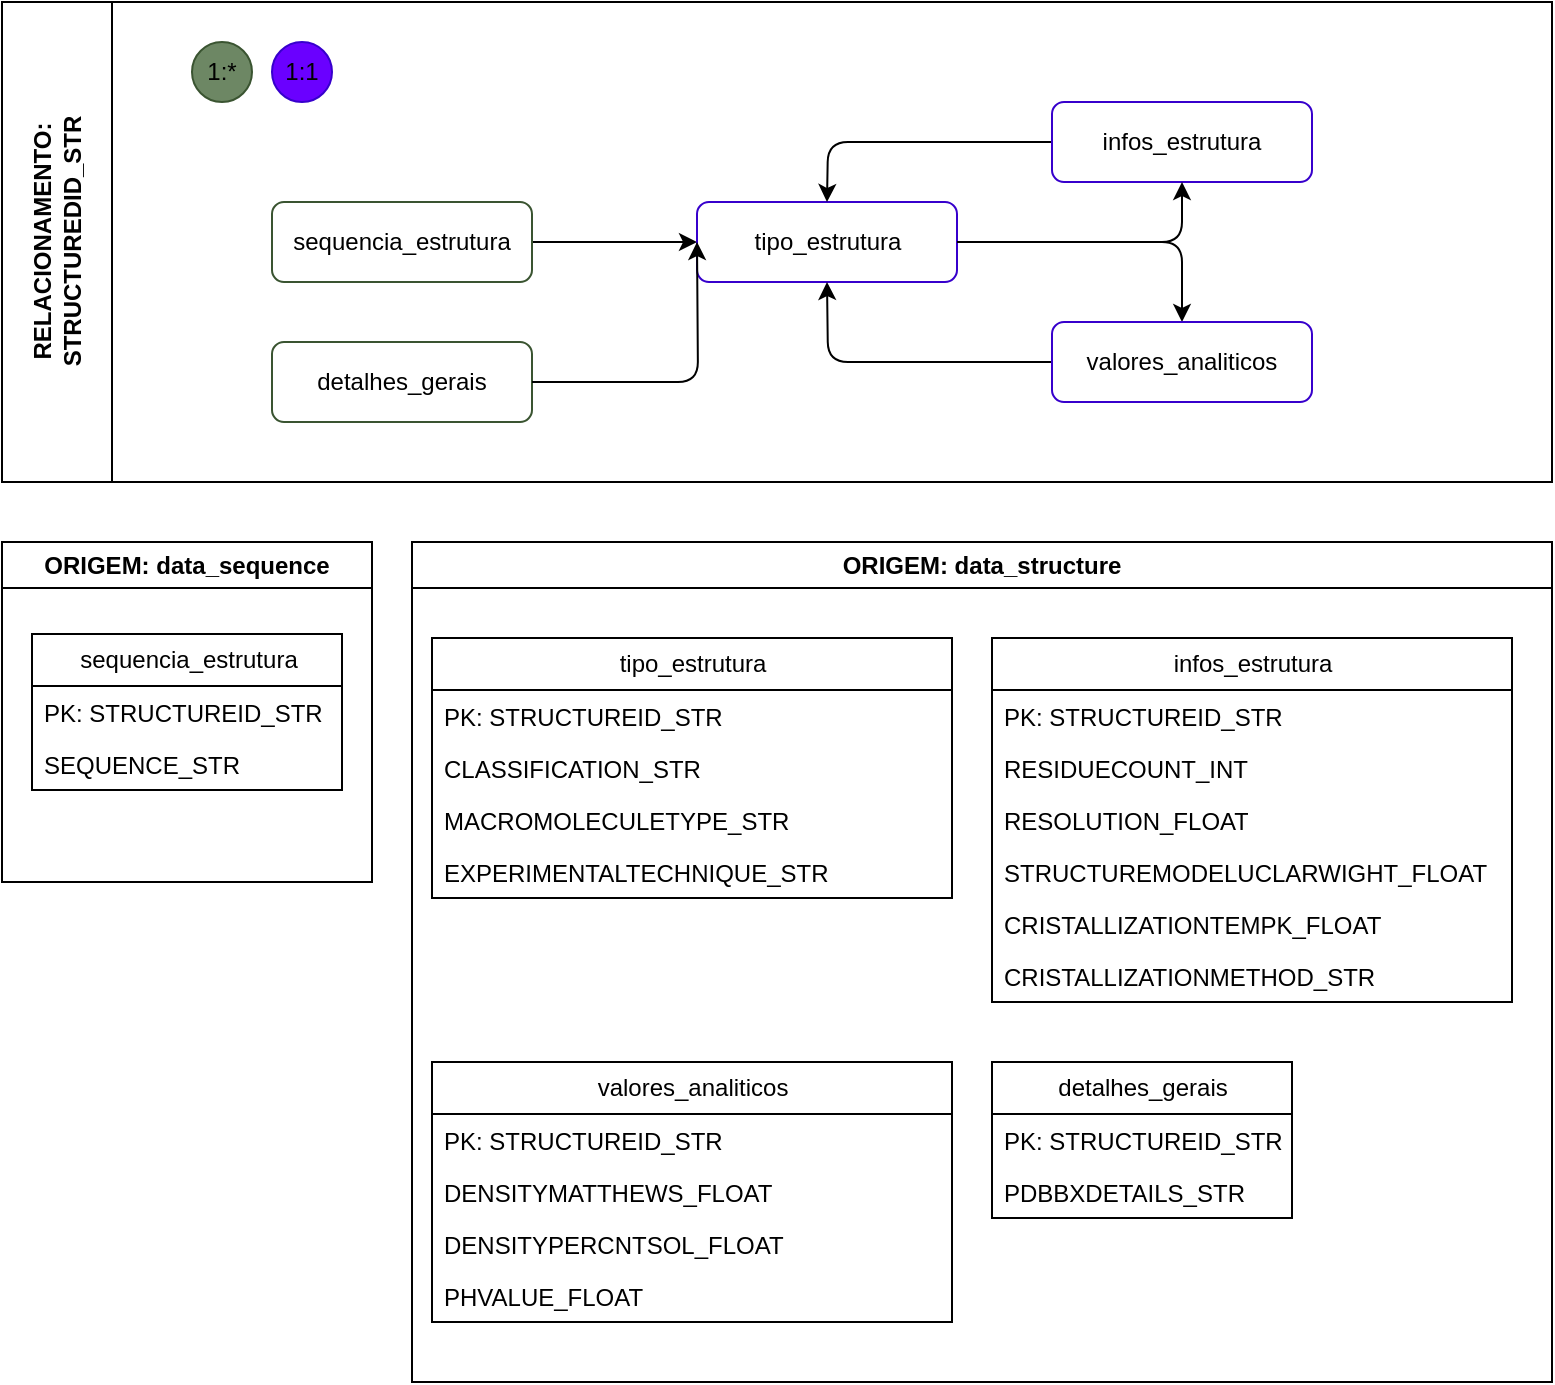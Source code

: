 <mxfile>
    <diagram id="6TKEzDqn0-hggbpUBVrf" name="Page-1">
        <mxGraphModel dx="1079" dy="752" grid="1" gridSize="10" guides="1" tooltips="1" connect="1" arrows="1" fold="1" page="1" pageScale="1" pageWidth="850" pageHeight="1100" background="#ffffff" math="0" shadow="0">
            <root>
                <mxCell id="0"/>
                <mxCell id="1" parent="0"/>
                <mxCell id="35" value="ORIGEM: data_structure" style="swimlane;whiteSpace=wrap;html=1;fontColor=#000000;" parent="1" vertex="1">
                    <mxGeometry x="230" y="340" width="570" height="420" as="geometry"/>
                </mxCell>
                <mxCell id="11" value="detalhes_gerais" style="swimlane;fontStyle=0;childLayout=stackLayout;horizontal=1;startSize=26;fillColor=none;horizontalStack=0;resizeParent=1;resizeParentMax=0;resizeLast=0;collapsible=1;marginBottom=0;html=1;fontColor=#000000;" parent="35" vertex="1">
                    <mxGeometry x="290" y="260" width="150" height="78" as="geometry">
                        <mxRectangle x="200" y="130" width="60" height="30" as="alternateBounds"/>
                    </mxGeometry>
                </mxCell>
                <mxCell id="12" value="PK: STRUCTUREID_STR" style="text;strokeColor=none;fillColor=none;align=left;verticalAlign=top;spacingLeft=4;spacingRight=4;overflow=hidden;rotatable=0;points=[[0,0.5],[1,0.5]];portConstraint=eastwest;whiteSpace=wrap;html=1;fontColor=#000000;" parent="11" vertex="1">
                    <mxGeometry y="26" width="150" height="26" as="geometry"/>
                </mxCell>
                <mxCell id="13" value="PDBBXDETAILS_STR" style="text;strokeColor=none;fillColor=none;align=left;verticalAlign=top;spacingLeft=4;spacingRight=4;overflow=hidden;rotatable=0;points=[[0,0.5],[1,0.5]];portConstraint=eastwest;whiteSpace=wrap;html=1;fontColor=#000000;" parent="11" vertex="1">
                    <mxGeometry y="52" width="150" height="26" as="geometry"/>
                </mxCell>
                <mxCell id="19" value="tipo_estrutura" style="swimlane;fontStyle=0;childLayout=stackLayout;horizontal=1;startSize=26;fillColor=none;horizontalStack=0;resizeParent=1;resizeParentMax=0;resizeLast=0;collapsible=1;marginBottom=0;html=1;fontColor=#000000;" parent="35" vertex="1">
                    <mxGeometry x="10" y="48" width="260" height="130" as="geometry">
                        <mxRectangle x="200" y="130" width="60" height="30" as="alternateBounds"/>
                    </mxGeometry>
                </mxCell>
                <mxCell id="20" value="PK: STRUCTUREID_STR" style="text;strokeColor=none;fillColor=none;align=left;verticalAlign=top;spacingLeft=4;spacingRight=4;overflow=hidden;rotatable=0;points=[[0,0.5],[1,0.5]];portConstraint=eastwest;whiteSpace=wrap;html=1;fontColor=#000000;" parent="19" vertex="1">
                    <mxGeometry y="26" width="260" height="26" as="geometry"/>
                </mxCell>
                <mxCell id="21" value="CLASSIFICATION_STR" style="text;strokeColor=none;fillColor=none;align=left;verticalAlign=top;spacingLeft=4;spacingRight=4;overflow=hidden;rotatable=0;points=[[0,0.5],[1,0.5]];portConstraint=eastwest;whiteSpace=wrap;html=1;fontColor=#000000;" parent="19" vertex="1">
                    <mxGeometry y="52" width="260" height="26" as="geometry"/>
                </mxCell>
                <mxCell id="22" value="MACROMOLECULETYPE_STR" style="text;strokeColor=none;fillColor=none;align=left;verticalAlign=top;spacingLeft=4;spacingRight=4;overflow=hidden;rotatable=0;points=[[0,0.5],[1,0.5]];portConstraint=eastwest;whiteSpace=wrap;html=1;fontColor=#000000;" parent="19" vertex="1">
                    <mxGeometry y="78" width="260" height="26" as="geometry"/>
                </mxCell>
                <mxCell id="33" value="EXPERIMENTALTECHNIQUE_STR" style="text;strokeColor=none;fillColor=none;align=left;verticalAlign=top;spacingLeft=4;spacingRight=4;overflow=hidden;rotatable=0;points=[[0,0.5],[1,0.5]];portConstraint=eastwest;whiteSpace=wrap;html=1;fontColor=#000000;" parent="19" vertex="1">
                    <mxGeometry y="104" width="260" height="26" as="geometry"/>
                </mxCell>
                <mxCell id="7" value="valores_analiticos" style="swimlane;fontStyle=0;childLayout=stackLayout;horizontal=1;startSize=26;fillColor=none;horizontalStack=0;resizeParent=1;resizeParentMax=0;resizeLast=0;collapsible=1;marginBottom=0;html=1;fontColor=#000000;" parent="35" vertex="1">
                    <mxGeometry x="10" y="260" width="260" height="130" as="geometry">
                        <mxRectangle x="200" y="130" width="60" height="30" as="alternateBounds"/>
                    </mxGeometry>
                </mxCell>
                <mxCell id="8" value="PK: STRUCTUREID_STR" style="text;strokeColor=none;fillColor=none;align=left;verticalAlign=top;spacingLeft=4;spacingRight=4;overflow=hidden;rotatable=0;points=[[0,0.5],[1,0.5]];portConstraint=eastwest;whiteSpace=wrap;html=1;fontColor=#000000;" parent="7" vertex="1">
                    <mxGeometry y="26" width="260" height="26" as="geometry"/>
                </mxCell>
                <mxCell id="9" value="DENSITYMATTHEWS_FLOAT" style="text;strokeColor=none;fillColor=none;align=left;verticalAlign=top;spacingLeft=4;spacingRight=4;overflow=hidden;rotatable=0;points=[[0,0.5],[1,0.5]];portConstraint=eastwest;whiteSpace=wrap;html=1;fontColor=#000000;" parent="7" vertex="1">
                    <mxGeometry y="52" width="260" height="26" as="geometry"/>
                </mxCell>
                <mxCell id="31" value="DENSITYPERCNTSOL_FLOAT" style="text;strokeColor=none;fillColor=none;align=left;verticalAlign=top;spacingLeft=4;spacingRight=4;overflow=hidden;rotatable=0;points=[[0,0.5],[1,0.5]];portConstraint=eastwest;whiteSpace=wrap;html=1;fontColor=#000000;" parent="7" vertex="1">
                    <mxGeometry y="78" width="260" height="26" as="geometry"/>
                </mxCell>
                <mxCell id="10" value="PHVALUE_FLOAT" style="text;strokeColor=none;fillColor=none;align=left;verticalAlign=top;spacingLeft=4;spacingRight=4;overflow=hidden;rotatable=0;points=[[0,0.5],[1,0.5]];portConstraint=eastwest;whiteSpace=wrap;html=1;fontColor=#000000;" parent="7" vertex="1">
                    <mxGeometry y="104" width="260" height="26" as="geometry"/>
                </mxCell>
                <mxCell id="3" value="infos_estrutura" style="swimlane;fontStyle=0;childLayout=stackLayout;horizontal=1;startSize=26;fillColor=none;horizontalStack=0;resizeParent=1;resizeParentMax=0;resizeLast=0;collapsible=1;marginBottom=0;html=1;fontColor=#000000;" parent="35" vertex="1">
                    <mxGeometry x="290" y="48" width="260" height="182" as="geometry">
                        <mxRectangle x="200" y="130" width="60" height="30" as="alternateBounds"/>
                    </mxGeometry>
                </mxCell>
                <mxCell id="4" value="PK: STRUCTUREID_STR" style="text;strokeColor=none;fillColor=none;align=left;verticalAlign=top;spacingLeft=4;spacingRight=4;overflow=hidden;rotatable=0;points=[[0,0.5],[1,0.5]];portConstraint=eastwest;whiteSpace=wrap;html=1;fontColor=#000000;" parent="3" vertex="1">
                    <mxGeometry y="26" width="260" height="26" as="geometry"/>
                </mxCell>
                <mxCell id="5" value="RESIDUECOUNT_INT" style="text;strokeColor=none;fillColor=none;align=left;verticalAlign=top;spacingLeft=4;spacingRight=4;overflow=hidden;rotatable=0;points=[[0,0.5],[1,0.5]];portConstraint=eastwest;whiteSpace=wrap;html=1;fontColor=#000000;" parent="3" vertex="1">
                    <mxGeometry y="52" width="260" height="26" as="geometry"/>
                </mxCell>
                <mxCell id="30" value="RESOLUTION_FLOAT" style="text;strokeColor=none;fillColor=none;align=left;verticalAlign=top;spacingLeft=4;spacingRight=4;overflow=hidden;rotatable=0;points=[[0,0.5],[1,0.5]];portConstraint=eastwest;whiteSpace=wrap;html=1;fontColor=#000000;" parent="3" vertex="1">
                    <mxGeometry y="78" width="260" height="26" as="geometry"/>
                </mxCell>
                <mxCell id="29" value="STRUCTUREMODELUCLARWIGHT_FLOAT" style="text;strokeColor=none;fillColor=none;align=left;verticalAlign=top;spacingLeft=4;spacingRight=4;overflow=hidden;rotatable=0;points=[[0,0.5],[1,0.5]];portConstraint=eastwest;whiteSpace=wrap;html=1;fontColor=#000000;" parent="3" vertex="1">
                    <mxGeometry y="104" width="260" height="26" as="geometry"/>
                </mxCell>
                <mxCell id="28" value="CRISTALLIZATIONTEMPK_FLOAT" style="text;strokeColor=none;fillColor=none;align=left;verticalAlign=top;spacingLeft=4;spacingRight=4;overflow=hidden;rotatable=0;points=[[0,0.5],[1,0.5]];portConstraint=eastwest;whiteSpace=wrap;html=1;fontColor=#000000;" parent="3" vertex="1">
                    <mxGeometry y="130" width="260" height="26" as="geometry"/>
                </mxCell>
                <mxCell id="27" value="CRISTALLIZATIONMETHOD_STR" style="text;strokeColor=none;fillColor=none;align=left;verticalAlign=top;spacingLeft=4;spacingRight=4;overflow=hidden;rotatable=0;points=[[0,0.5],[1,0.5]];portConstraint=eastwest;whiteSpace=wrap;html=1;fontColor=#000000;" parent="3" vertex="1">
                    <mxGeometry y="156" width="260" height="26" as="geometry"/>
                </mxCell>
                <mxCell id="36" value="ORIGEM: data_sequence" style="swimlane;whiteSpace=wrap;html=1;fontColor=#000000;" parent="1" vertex="1">
                    <mxGeometry x="25" y="340" width="185" height="170" as="geometry"/>
                </mxCell>
                <mxCell id="15" value="sequencia_estrutura" style="swimlane;fontStyle=0;childLayout=stackLayout;horizontal=1;startSize=26;fillColor=none;horizontalStack=0;resizeParent=1;resizeParentMax=0;resizeLast=0;collapsible=1;marginBottom=0;html=1;fontColor=#000000;" parent="36" vertex="1">
                    <mxGeometry x="15" y="46" width="155" height="78" as="geometry">
                        <mxRectangle x="200" y="130" width="60" height="30" as="alternateBounds"/>
                    </mxGeometry>
                </mxCell>
                <mxCell id="16" value="PK: STRUCTUREID_STR" style="text;strokeColor=none;fillColor=none;align=left;verticalAlign=top;spacingLeft=4;spacingRight=4;overflow=hidden;rotatable=0;points=[[0,0.5],[1,0.5]];portConstraint=eastwest;whiteSpace=wrap;html=1;fontColor=#000000;" parent="15" vertex="1">
                    <mxGeometry y="26" width="155" height="26" as="geometry"/>
                </mxCell>
                <mxCell id="17" value="SEQUENCE_STR" style="text;strokeColor=none;fillColor=none;align=left;verticalAlign=top;spacingLeft=4;spacingRight=4;overflow=hidden;rotatable=0;points=[[0,0.5],[1,0.5]];portConstraint=eastwest;whiteSpace=wrap;html=1;fontColor=#000000;" parent="15" vertex="1">
                    <mxGeometry y="52" width="155" height="26" as="geometry"/>
                </mxCell>
                <mxCell id="41" value="RELACIONAMENTO: STRUCTUREDID_STR" style="swimlane;horizontal=0;whiteSpace=wrap;html=1;startSize=55;fontColor=#000000;" parent="1" vertex="1">
                    <mxGeometry x="25" y="70" width="775" height="240" as="geometry"/>
                </mxCell>
                <mxCell id="47" style="edgeStyle=none;html=1;fontColor=#000000;" parent="41" source="42" target="43" edge="1">
                    <mxGeometry relative="1" as="geometry"/>
                </mxCell>
                <mxCell id="42" value="sequencia_estrutura" style="rounded=1;whiteSpace=wrap;html=1;fillColor=none;fontColor=#000000;strokeColor=#3A5431;" parent="41" vertex="1">
                    <mxGeometry x="135" y="100" width="130" height="40" as="geometry"/>
                </mxCell>
                <mxCell id="51" style="edgeStyle=none;html=1;entryX=0.5;entryY=0;entryDx=0;entryDy=0;fontColor=#000000;" parent="41" source="43" target="44" edge="1">
                    <mxGeometry relative="1" as="geometry">
                        <Array as="points">
                            <mxPoint x="590" y="120"/>
                        </Array>
                    </mxGeometry>
                </mxCell>
                <mxCell id="43" value="tipo_estrutura" style="rounded=1;whiteSpace=wrap;html=1;fillColor=none;fontColor=#000000;strokeColor=#3700CC;" parent="41" vertex="1">
                    <mxGeometry x="347.5" y="100" width="130" height="40" as="geometry"/>
                </mxCell>
                <mxCell id="45" style="edgeStyle=none;html=1;entryX=0.5;entryY=1;entryDx=0;entryDy=0;exitX=0;exitY=0.5;exitDx=0;exitDy=0;fontColor=#000000;" parent="41" source="44" target="43" edge="1">
                    <mxGeometry relative="1" as="geometry">
                        <Array as="points">
                            <mxPoint x="505" y="180"/>
                            <mxPoint x="413" y="180"/>
                        </Array>
                    </mxGeometry>
                </mxCell>
                <mxCell id="44" value="valores_analiticos" style="rounded=1;whiteSpace=wrap;html=1;fillColor=none;fontColor=#000000;strokeColor=#3700CC;" parent="41" vertex="1">
                    <mxGeometry x="525" y="160" width="130" height="40" as="geometry"/>
                </mxCell>
                <mxCell id="48" style="edgeStyle=none;html=1;entryX=0.5;entryY=0;entryDx=0;entryDy=0;fontColor=#000000;" parent="41" source="46" target="43" edge="1">
                    <mxGeometry relative="1" as="geometry">
                        <Array as="points">
                            <mxPoint x="413" y="70"/>
                        </Array>
                    </mxGeometry>
                </mxCell>
                <mxCell id="46" value="infos_estrutura" style="rounded=1;whiteSpace=wrap;html=1;fillColor=none;fontColor=#000000;strokeColor=#3700CC;" parent="41" vertex="1">
                    <mxGeometry x="525" y="50" width="130" height="40" as="geometry"/>
                </mxCell>
                <mxCell id="49" value="detalhes_gerais" style="rounded=1;whiteSpace=wrap;html=1;fillColor=none;fontColor=#000000;strokeColor=#3A5431;" parent="41" vertex="1">
                    <mxGeometry x="135" y="170" width="130" height="40" as="geometry"/>
                </mxCell>
                <mxCell id="52" style="edgeStyle=none;html=1;entryX=0.5;entryY=1;entryDx=0;entryDy=0;exitX=1;exitY=0.5;exitDx=0;exitDy=0;fontColor=#000000;" parent="41" source="43" target="46" edge="1">
                    <mxGeometry relative="1" as="geometry">
                        <mxPoint x="487.5" y="130" as="sourcePoint"/>
                        <mxPoint x="600" y="170" as="targetPoint"/>
                        <Array as="points">
                            <mxPoint x="590" y="120"/>
                        </Array>
                    </mxGeometry>
                </mxCell>
                <mxCell id="50" style="edgeStyle=none;html=1;exitX=1;exitY=0.5;exitDx=0;exitDy=0;entryX=0;entryY=0.5;entryDx=0;entryDy=0;fontColor=#000000;" parent="41" source="49" target="43" edge="1">
                    <mxGeometry relative="1" as="geometry">
                        <mxPoint x="345" y="120" as="targetPoint"/>
                        <Array as="points">
                            <mxPoint x="348" y="190"/>
                        </Array>
                    </mxGeometry>
                </mxCell>
                <mxCell id="53" value="1:*" style="ellipse;whiteSpace=wrap;html=1;aspect=fixed;fillColor=#6d8764;fontColor=#000000;strokeColor=#3A5431;" parent="41" vertex="1">
                    <mxGeometry x="95" y="20" width="30" height="30" as="geometry"/>
                </mxCell>
                <mxCell id="54" value="1:1" style="ellipse;whiteSpace=wrap;html=1;aspect=fixed;fillColor=#6a00ff;fontColor=#000000;strokeColor=#3700CC;" parent="41" vertex="1">
                    <mxGeometry x="135" y="20" width="30" height="30" as="geometry"/>
                </mxCell>
            </root>
        </mxGraphModel>
    </diagram>
</mxfile>